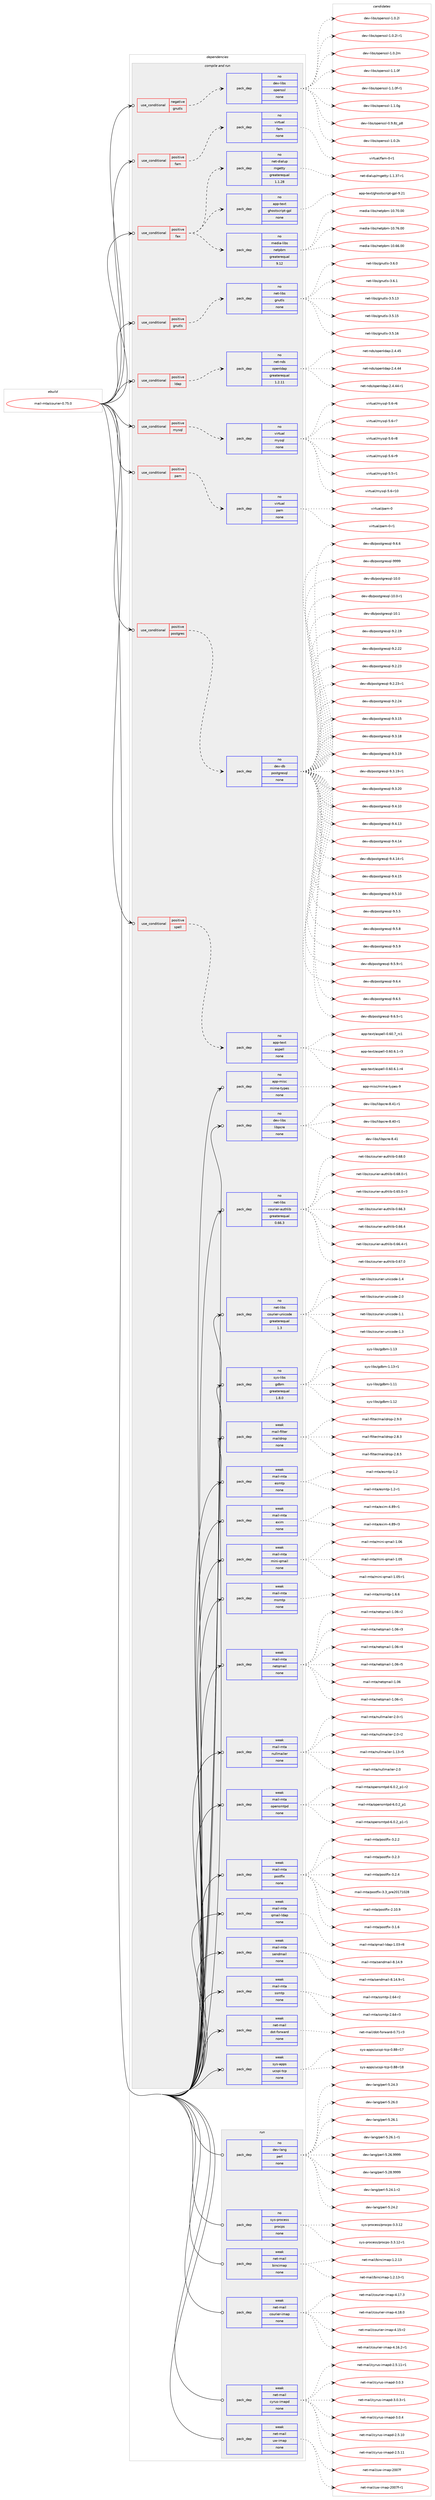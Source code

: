 digraph prolog {

# *************
# Graph options
# *************

newrank=true;
concentrate=true;
compound=true;
graph [rankdir=LR,fontname=Helvetica,fontsize=10,ranksep=1.5];#, ranksep=2.5, nodesep=0.2];
edge  [arrowhead=vee];
node  [fontname=Helvetica,fontsize=10];

# **********
# The ebuild
# **********

subgraph cluster_leftcol {
color=gray;
rank=same;
label=<<i>ebuild</i>>;
id [label="mail-mta/courier-0.75.0", color=red, width=4, href="../mail-mta/courier-0.75.0.svg"];
}

# ****************
# The dependencies
# ****************

subgraph cluster_midcol {
color=gray;
label=<<i>dependencies</i>>;
subgraph cluster_compile {
fillcolor="#eeeeee";
style=filled;
label=<<i>compile</i>>;
}
subgraph cluster_compileandrun {
fillcolor="#eeeeee";
style=filled;
label=<<i>compile and run</i>>;
subgraph cond85752 {
dependency343513 [label=<<TABLE BORDER="0" CELLBORDER="1" CELLSPACING="0" CELLPADDING="4"><TR><TD ROWSPAN="3" CELLPADDING="10">use_conditional</TD></TR><TR><TD>negative</TD></TR><TR><TD>gnutls</TD></TR></TABLE>>, shape=none, color=red];
subgraph pack252609 {
dependency343514 [label=<<TABLE BORDER="0" CELLBORDER="1" CELLSPACING="0" CELLPADDING="4" WIDTH="220"><TR><TD ROWSPAN="6" CELLPADDING="30">pack_dep</TD></TR><TR><TD WIDTH="110">no</TD></TR><TR><TD>dev-libs</TD></TR><TR><TD>openssl</TD></TR><TR><TD>none</TD></TR><TR><TD></TD></TR></TABLE>>, shape=none, color=blue];
}
dependency343513:e -> dependency343514:w [weight=20,style="dashed",arrowhead="vee"];
}
id:e -> dependency343513:w [weight=20,style="solid",arrowhead="odotvee"];
subgraph cond85753 {
dependency343515 [label=<<TABLE BORDER="0" CELLBORDER="1" CELLSPACING="0" CELLPADDING="4"><TR><TD ROWSPAN="3" CELLPADDING="10">use_conditional</TD></TR><TR><TD>positive</TD></TR><TR><TD>fam</TD></TR></TABLE>>, shape=none, color=red];
subgraph pack252610 {
dependency343516 [label=<<TABLE BORDER="0" CELLBORDER="1" CELLSPACING="0" CELLPADDING="4" WIDTH="220"><TR><TD ROWSPAN="6" CELLPADDING="30">pack_dep</TD></TR><TR><TD WIDTH="110">no</TD></TR><TR><TD>virtual</TD></TR><TR><TD>fam</TD></TR><TR><TD>none</TD></TR><TR><TD></TD></TR></TABLE>>, shape=none, color=blue];
}
dependency343515:e -> dependency343516:w [weight=20,style="dashed",arrowhead="vee"];
}
id:e -> dependency343515:w [weight=20,style="solid",arrowhead="odotvee"];
subgraph cond85754 {
dependency343517 [label=<<TABLE BORDER="0" CELLBORDER="1" CELLSPACING="0" CELLPADDING="4"><TR><TD ROWSPAN="3" CELLPADDING="10">use_conditional</TD></TR><TR><TD>positive</TD></TR><TR><TD>fax</TD></TR></TABLE>>, shape=none, color=red];
subgraph pack252611 {
dependency343518 [label=<<TABLE BORDER="0" CELLBORDER="1" CELLSPACING="0" CELLPADDING="4" WIDTH="220"><TR><TD ROWSPAN="6" CELLPADDING="30">pack_dep</TD></TR><TR><TD WIDTH="110">no</TD></TR><TR><TD>media-libs</TD></TR><TR><TD>netpbm</TD></TR><TR><TD>greaterequal</TD></TR><TR><TD>9.12</TD></TR></TABLE>>, shape=none, color=blue];
}
dependency343517:e -> dependency343518:w [weight=20,style="dashed",arrowhead="vee"];
subgraph pack252612 {
dependency343519 [label=<<TABLE BORDER="0" CELLBORDER="1" CELLSPACING="0" CELLPADDING="4" WIDTH="220"><TR><TD ROWSPAN="6" CELLPADDING="30">pack_dep</TD></TR><TR><TD WIDTH="110">no</TD></TR><TR><TD>app-text</TD></TR><TR><TD>ghostscript-gpl</TD></TR><TR><TD>none</TD></TR><TR><TD></TD></TR></TABLE>>, shape=none, color=blue];
}
dependency343517:e -> dependency343519:w [weight=20,style="dashed",arrowhead="vee"];
subgraph pack252613 {
dependency343520 [label=<<TABLE BORDER="0" CELLBORDER="1" CELLSPACING="0" CELLPADDING="4" WIDTH="220"><TR><TD ROWSPAN="6" CELLPADDING="30">pack_dep</TD></TR><TR><TD WIDTH="110">no</TD></TR><TR><TD>net-dialup</TD></TR><TR><TD>mgetty</TD></TR><TR><TD>greaterequal</TD></TR><TR><TD>1.1.28</TD></TR></TABLE>>, shape=none, color=blue];
}
dependency343517:e -> dependency343520:w [weight=20,style="dashed",arrowhead="vee"];
}
id:e -> dependency343517:w [weight=20,style="solid",arrowhead="odotvee"];
subgraph cond85755 {
dependency343521 [label=<<TABLE BORDER="0" CELLBORDER="1" CELLSPACING="0" CELLPADDING="4"><TR><TD ROWSPAN="3" CELLPADDING="10">use_conditional</TD></TR><TR><TD>positive</TD></TR><TR><TD>gnutls</TD></TR></TABLE>>, shape=none, color=red];
subgraph pack252614 {
dependency343522 [label=<<TABLE BORDER="0" CELLBORDER="1" CELLSPACING="0" CELLPADDING="4" WIDTH="220"><TR><TD ROWSPAN="6" CELLPADDING="30">pack_dep</TD></TR><TR><TD WIDTH="110">no</TD></TR><TR><TD>net-libs</TD></TR><TR><TD>gnutls</TD></TR><TR><TD>none</TD></TR><TR><TD></TD></TR></TABLE>>, shape=none, color=blue];
}
dependency343521:e -> dependency343522:w [weight=20,style="dashed",arrowhead="vee"];
}
id:e -> dependency343521:w [weight=20,style="solid",arrowhead="odotvee"];
subgraph cond85756 {
dependency343523 [label=<<TABLE BORDER="0" CELLBORDER="1" CELLSPACING="0" CELLPADDING="4"><TR><TD ROWSPAN="3" CELLPADDING="10">use_conditional</TD></TR><TR><TD>positive</TD></TR><TR><TD>ldap</TD></TR></TABLE>>, shape=none, color=red];
subgraph pack252615 {
dependency343524 [label=<<TABLE BORDER="0" CELLBORDER="1" CELLSPACING="0" CELLPADDING="4" WIDTH="220"><TR><TD ROWSPAN="6" CELLPADDING="30">pack_dep</TD></TR><TR><TD WIDTH="110">no</TD></TR><TR><TD>net-nds</TD></TR><TR><TD>openldap</TD></TR><TR><TD>greaterequal</TD></TR><TR><TD>1.2.11</TD></TR></TABLE>>, shape=none, color=blue];
}
dependency343523:e -> dependency343524:w [weight=20,style="dashed",arrowhead="vee"];
}
id:e -> dependency343523:w [weight=20,style="solid",arrowhead="odotvee"];
subgraph cond85757 {
dependency343525 [label=<<TABLE BORDER="0" CELLBORDER="1" CELLSPACING="0" CELLPADDING="4"><TR><TD ROWSPAN="3" CELLPADDING="10">use_conditional</TD></TR><TR><TD>positive</TD></TR><TR><TD>mysql</TD></TR></TABLE>>, shape=none, color=red];
subgraph pack252616 {
dependency343526 [label=<<TABLE BORDER="0" CELLBORDER="1" CELLSPACING="0" CELLPADDING="4" WIDTH="220"><TR><TD ROWSPAN="6" CELLPADDING="30">pack_dep</TD></TR><TR><TD WIDTH="110">no</TD></TR><TR><TD>virtual</TD></TR><TR><TD>mysql</TD></TR><TR><TD>none</TD></TR><TR><TD></TD></TR></TABLE>>, shape=none, color=blue];
}
dependency343525:e -> dependency343526:w [weight=20,style="dashed",arrowhead="vee"];
}
id:e -> dependency343525:w [weight=20,style="solid",arrowhead="odotvee"];
subgraph cond85758 {
dependency343527 [label=<<TABLE BORDER="0" CELLBORDER="1" CELLSPACING="0" CELLPADDING="4"><TR><TD ROWSPAN="3" CELLPADDING="10">use_conditional</TD></TR><TR><TD>positive</TD></TR><TR><TD>pam</TD></TR></TABLE>>, shape=none, color=red];
subgraph pack252617 {
dependency343528 [label=<<TABLE BORDER="0" CELLBORDER="1" CELLSPACING="0" CELLPADDING="4" WIDTH="220"><TR><TD ROWSPAN="6" CELLPADDING="30">pack_dep</TD></TR><TR><TD WIDTH="110">no</TD></TR><TR><TD>virtual</TD></TR><TR><TD>pam</TD></TR><TR><TD>none</TD></TR><TR><TD></TD></TR></TABLE>>, shape=none, color=blue];
}
dependency343527:e -> dependency343528:w [weight=20,style="dashed",arrowhead="vee"];
}
id:e -> dependency343527:w [weight=20,style="solid",arrowhead="odotvee"];
subgraph cond85759 {
dependency343529 [label=<<TABLE BORDER="0" CELLBORDER="1" CELLSPACING="0" CELLPADDING="4"><TR><TD ROWSPAN="3" CELLPADDING="10">use_conditional</TD></TR><TR><TD>positive</TD></TR><TR><TD>postgres</TD></TR></TABLE>>, shape=none, color=red];
subgraph pack252618 {
dependency343530 [label=<<TABLE BORDER="0" CELLBORDER="1" CELLSPACING="0" CELLPADDING="4" WIDTH="220"><TR><TD ROWSPAN="6" CELLPADDING="30">pack_dep</TD></TR><TR><TD WIDTH="110">no</TD></TR><TR><TD>dev-db</TD></TR><TR><TD>postgresql</TD></TR><TR><TD>none</TD></TR><TR><TD></TD></TR></TABLE>>, shape=none, color=blue];
}
dependency343529:e -> dependency343530:w [weight=20,style="dashed",arrowhead="vee"];
}
id:e -> dependency343529:w [weight=20,style="solid",arrowhead="odotvee"];
subgraph cond85760 {
dependency343531 [label=<<TABLE BORDER="0" CELLBORDER="1" CELLSPACING="0" CELLPADDING="4"><TR><TD ROWSPAN="3" CELLPADDING="10">use_conditional</TD></TR><TR><TD>positive</TD></TR><TR><TD>spell</TD></TR></TABLE>>, shape=none, color=red];
subgraph pack252619 {
dependency343532 [label=<<TABLE BORDER="0" CELLBORDER="1" CELLSPACING="0" CELLPADDING="4" WIDTH="220"><TR><TD ROWSPAN="6" CELLPADDING="30">pack_dep</TD></TR><TR><TD WIDTH="110">no</TD></TR><TR><TD>app-text</TD></TR><TR><TD>aspell</TD></TR><TR><TD>none</TD></TR><TR><TD></TD></TR></TABLE>>, shape=none, color=blue];
}
dependency343531:e -> dependency343532:w [weight=20,style="dashed",arrowhead="vee"];
}
id:e -> dependency343531:w [weight=20,style="solid",arrowhead="odotvee"];
subgraph pack252620 {
dependency343533 [label=<<TABLE BORDER="0" CELLBORDER="1" CELLSPACING="0" CELLPADDING="4" WIDTH="220"><TR><TD ROWSPAN="6" CELLPADDING="30">pack_dep</TD></TR><TR><TD WIDTH="110">no</TD></TR><TR><TD>app-misc</TD></TR><TR><TD>mime-types</TD></TR><TR><TD>none</TD></TR><TR><TD></TD></TR></TABLE>>, shape=none, color=blue];
}
id:e -> dependency343533:w [weight=20,style="solid",arrowhead="odotvee"];
subgraph pack252621 {
dependency343534 [label=<<TABLE BORDER="0" CELLBORDER="1" CELLSPACING="0" CELLPADDING="4" WIDTH="220"><TR><TD ROWSPAN="6" CELLPADDING="30">pack_dep</TD></TR><TR><TD WIDTH="110">no</TD></TR><TR><TD>dev-libs</TD></TR><TR><TD>libpcre</TD></TR><TR><TD>none</TD></TR><TR><TD></TD></TR></TABLE>>, shape=none, color=blue];
}
id:e -> dependency343534:w [weight=20,style="solid",arrowhead="odotvee"];
subgraph pack252622 {
dependency343535 [label=<<TABLE BORDER="0" CELLBORDER="1" CELLSPACING="0" CELLPADDING="4" WIDTH="220"><TR><TD ROWSPAN="6" CELLPADDING="30">pack_dep</TD></TR><TR><TD WIDTH="110">no</TD></TR><TR><TD>net-libs</TD></TR><TR><TD>courier-authlib</TD></TR><TR><TD>greaterequal</TD></TR><TR><TD>0.66.3</TD></TR></TABLE>>, shape=none, color=blue];
}
id:e -> dependency343535:w [weight=20,style="solid",arrowhead="odotvee"];
subgraph pack252623 {
dependency343536 [label=<<TABLE BORDER="0" CELLBORDER="1" CELLSPACING="0" CELLPADDING="4" WIDTH="220"><TR><TD ROWSPAN="6" CELLPADDING="30">pack_dep</TD></TR><TR><TD WIDTH="110">no</TD></TR><TR><TD>net-libs</TD></TR><TR><TD>courier-unicode</TD></TR><TR><TD>greaterequal</TD></TR><TR><TD>1.3</TD></TR></TABLE>>, shape=none, color=blue];
}
id:e -> dependency343536:w [weight=20,style="solid",arrowhead="odotvee"];
subgraph pack252624 {
dependency343537 [label=<<TABLE BORDER="0" CELLBORDER="1" CELLSPACING="0" CELLPADDING="4" WIDTH="220"><TR><TD ROWSPAN="6" CELLPADDING="30">pack_dep</TD></TR><TR><TD WIDTH="110">no</TD></TR><TR><TD>sys-libs</TD></TR><TR><TD>gdbm</TD></TR><TR><TD>greaterequal</TD></TR><TR><TD>1.8.0</TD></TR></TABLE>>, shape=none, color=blue];
}
id:e -> dependency343537:w [weight=20,style="solid",arrowhead="odotvee"];
subgraph pack252625 {
dependency343538 [label=<<TABLE BORDER="0" CELLBORDER="1" CELLSPACING="0" CELLPADDING="4" WIDTH="220"><TR><TD ROWSPAN="6" CELLPADDING="30">pack_dep</TD></TR><TR><TD WIDTH="110">weak</TD></TR><TR><TD>mail-filter</TD></TR><TR><TD>maildrop</TD></TR><TR><TD>none</TD></TR><TR><TD></TD></TR></TABLE>>, shape=none, color=blue];
}
id:e -> dependency343538:w [weight=20,style="solid",arrowhead="odotvee"];
subgraph pack252626 {
dependency343539 [label=<<TABLE BORDER="0" CELLBORDER="1" CELLSPACING="0" CELLPADDING="4" WIDTH="220"><TR><TD ROWSPAN="6" CELLPADDING="30">pack_dep</TD></TR><TR><TD WIDTH="110">weak</TD></TR><TR><TD>mail-mta</TD></TR><TR><TD>esmtp</TD></TR><TR><TD>none</TD></TR><TR><TD></TD></TR></TABLE>>, shape=none, color=blue];
}
id:e -> dependency343539:w [weight=20,style="solid",arrowhead="odotvee"];
subgraph pack252627 {
dependency343540 [label=<<TABLE BORDER="0" CELLBORDER="1" CELLSPACING="0" CELLPADDING="4" WIDTH="220"><TR><TD ROWSPAN="6" CELLPADDING="30">pack_dep</TD></TR><TR><TD WIDTH="110">weak</TD></TR><TR><TD>mail-mta</TD></TR><TR><TD>exim</TD></TR><TR><TD>none</TD></TR><TR><TD></TD></TR></TABLE>>, shape=none, color=blue];
}
id:e -> dependency343540:w [weight=20,style="solid",arrowhead="odotvee"];
subgraph pack252628 {
dependency343541 [label=<<TABLE BORDER="0" CELLBORDER="1" CELLSPACING="0" CELLPADDING="4" WIDTH="220"><TR><TD ROWSPAN="6" CELLPADDING="30">pack_dep</TD></TR><TR><TD WIDTH="110">weak</TD></TR><TR><TD>mail-mta</TD></TR><TR><TD>mini-qmail</TD></TR><TR><TD>none</TD></TR><TR><TD></TD></TR></TABLE>>, shape=none, color=blue];
}
id:e -> dependency343541:w [weight=20,style="solid",arrowhead="odotvee"];
subgraph pack252629 {
dependency343542 [label=<<TABLE BORDER="0" CELLBORDER="1" CELLSPACING="0" CELLPADDING="4" WIDTH="220"><TR><TD ROWSPAN="6" CELLPADDING="30">pack_dep</TD></TR><TR><TD WIDTH="110">weak</TD></TR><TR><TD>mail-mta</TD></TR><TR><TD>msmtp</TD></TR><TR><TD>none</TD></TR><TR><TD></TD></TR></TABLE>>, shape=none, color=blue];
}
id:e -> dependency343542:w [weight=20,style="solid",arrowhead="odotvee"];
subgraph pack252630 {
dependency343543 [label=<<TABLE BORDER="0" CELLBORDER="1" CELLSPACING="0" CELLPADDING="4" WIDTH="220"><TR><TD ROWSPAN="6" CELLPADDING="30">pack_dep</TD></TR><TR><TD WIDTH="110">weak</TD></TR><TR><TD>mail-mta</TD></TR><TR><TD>netqmail</TD></TR><TR><TD>none</TD></TR><TR><TD></TD></TR></TABLE>>, shape=none, color=blue];
}
id:e -> dependency343543:w [weight=20,style="solid",arrowhead="odotvee"];
subgraph pack252631 {
dependency343544 [label=<<TABLE BORDER="0" CELLBORDER="1" CELLSPACING="0" CELLPADDING="4" WIDTH="220"><TR><TD ROWSPAN="6" CELLPADDING="30">pack_dep</TD></TR><TR><TD WIDTH="110">weak</TD></TR><TR><TD>mail-mta</TD></TR><TR><TD>nullmailer</TD></TR><TR><TD>none</TD></TR><TR><TD></TD></TR></TABLE>>, shape=none, color=blue];
}
id:e -> dependency343544:w [weight=20,style="solid",arrowhead="odotvee"];
subgraph pack252632 {
dependency343545 [label=<<TABLE BORDER="0" CELLBORDER="1" CELLSPACING="0" CELLPADDING="4" WIDTH="220"><TR><TD ROWSPAN="6" CELLPADDING="30">pack_dep</TD></TR><TR><TD WIDTH="110">weak</TD></TR><TR><TD>mail-mta</TD></TR><TR><TD>opensmtpd</TD></TR><TR><TD>none</TD></TR><TR><TD></TD></TR></TABLE>>, shape=none, color=blue];
}
id:e -> dependency343545:w [weight=20,style="solid",arrowhead="odotvee"];
subgraph pack252633 {
dependency343546 [label=<<TABLE BORDER="0" CELLBORDER="1" CELLSPACING="0" CELLPADDING="4" WIDTH="220"><TR><TD ROWSPAN="6" CELLPADDING="30">pack_dep</TD></TR><TR><TD WIDTH="110">weak</TD></TR><TR><TD>mail-mta</TD></TR><TR><TD>postfix</TD></TR><TR><TD>none</TD></TR><TR><TD></TD></TR></TABLE>>, shape=none, color=blue];
}
id:e -> dependency343546:w [weight=20,style="solid",arrowhead="odotvee"];
subgraph pack252634 {
dependency343547 [label=<<TABLE BORDER="0" CELLBORDER="1" CELLSPACING="0" CELLPADDING="4" WIDTH="220"><TR><TD ROWSPAN="6" CELLPADDING="30">pack_dep</TD></TR><TR><TD WIDTH="110">weak</TD></TR><TR><TD>mail-mta</TD></TR><TR><TD>qmail-ldap</TD></TR><TR><TD>none</TD></TR><TR><TD></TD></TR></TABLE>>, shape=none, color=blue];
}
id:e -> dependency343547:w [weight=20,style="solid",arrowhead="odotvee"];
subgraph pack252635 {
dependency343548 [label=<<TABLE BORDER="0" CELLBORDER="1" CELLSPACING="0" CELLPADDING="4" WIDTH="220"><TR><TD ROWSPAN="6" CELLPADDING="30">pack_dep</TD></TR><TR><TD WIDTH="110">weak</TD></TR><TR><TD>mail-mta</TD></TR><TR><TD>sendmail</TD></TR><TR><TD>none</TD></TR><TR><TD></TD></TR></TABLE>>, shape=none, color=blue];
}
id:e -> dependency343548:w [weight=20,style="solid",arrowhead="odotvee"];
subgraph pack252636 {
dependency343549 [label=<<TABLE BORDER="0" CELLBORDER="1" CELLSPACING="0" CELLPADDING="4" WIDTH="220"><TR><TD ROWSPAN="6" CELLPADDING="30">pack_dep</TD></TR><TR><TD WIDTH="110">weak</TD></TR><TR><TD>mail-mta</TD></TR><TR><TD>ssmtp</TD></TR><TR><TD>none</TD></TR><TR><TD></TD></TR></TABLE>>, shape=none, color=blue];
}
id:e -> dependency343549:w [weight=20,style="solid",arrowhead="odotvee"];
subgraph pack252637 {
dependency343550 [label=<<TABLE BORDER="0" CELLBORDER="1" CELLSPACING="0" CELLPADDING="4" WIDTH="220"><TR><TD ROWSPAN="6" CELLPADDING="30">pack_dep</TD></TR><TR><TD WIDTH="110">weak</TD></TR><TR><TD>net-mail</TD></TR><TR><TD>dot-forward</TD></TR><TR><TD>none</TD></TR><TR><TD></TD></TR></TABLE>>, shape=none, color=blue];
}
id:e -> dependency343550:w [weight=20,style="solid",arrowhead="odotvee"];
subgraph pack252638 {
dependency343551 [label=<<TABLE BORDER="0" CELLBORDER="1" CELLSPACING="0" CELLPADDING="4" WIDTH="220"><TR><TD ROWSPAN="6" CELLPADDING="30">pack_dep</TD></TR><TR><TD WIDTH="110">weak</TD></TR><TR><TD>sys-apps</TD></TR><TR><TD>ucspi-tcp</TD></TR><TR><TD>none</TD></TR><TR><TD></TD></TR></TABLE>>, shape=none, color=blue];
}
id:e -> dependency343551:w [weight=20,style="solid",arrowhead="odotvee"];
}
subgraph cluster_run {
fillcolor="#eeeeee";
style=filled;
label=<<i>run</i>>;
subgraph pack252639 {
dependency343552 [label=<<TABLE BORDER="0" CELLBORDER="1" CELLSPACING="0" CELLPADDING="4" WIDTH="220"><TR><TD ROWSPAN="6" CELLPADDING="30">pack_dep</TD></TR><TR><TD WIDTH="110">no</TD></TR><TR><TD>dev-lang</TD></TR><TR><TD>perl</TD></TR><TR><TD>none</TD></TR><TR><TD></TD></TR></TABLE>>, shape=none, color=blue];
}
id:e -> dependency343552:w [weight=20,style="solid",arrowhead="odot"];
subgraph pack252640 {
dependency343553 [label=<<TABLE BORDER="0" CELLBORDER="1" CELLSPACING="0" CELLPADDING="4" WIDTH="220"><TR><TD ROWSPAN="6" CELLPADDING="30">pack_dep</TD></TR><TR><TD WIDTH="110">no</TD></TR><TR><TD>sys-process</TD></TR><TR><TD>procps</TD></TR><TR><TD>none</TD></TR><TR><TD></TD></TR></TABLE>>, shape=none, color=blue];
}
id:e -> dependency343553:w [weight=20,style="solid",arrowhead="odot"];
subgraph pack252641 {
dependency343554 [label=<<TABLE BORDER="0" CELLBORDER="1" CELLSPACING="0" CELLPADDING="4" WIDTH="220"><TR><TD ROWSPAN="6" CELLPADDING="30">pack_dep</TD></TR><TR><TD WIDTH="110">weak</TD></TR><TR><TD>net-mail</TD></TR><TR><TD>bincimap</TD></TR><TR><TD>none</TD></TR><TR><TD></TD></TR></TABLE>>, shape=none, color=blue];
}
id:e -> dependency343554:w [weight=20,style="solid",arrowhead="odot"];
subgraph pack252642 {
dependency343555 [label=<<TABLE BORDER="0" CELLBORDER="1" CELLSPACING="0" CELLPADDING="4" WIDTH="220"><TR><TD ROWSPAN="6" CELLPADDING="30">pack_dep</TD></TR><TR><TD WIDTH="110">weak</TD></TR><TR><TD>net-mail</TD></TR><TR><TD>courier-imap</TD></TR><TR><TD>none</TD></TR><TR><TD></TD></TR></TABLE>>, shape=none, color=blue];
}
id:e -> dependency343555:w [weight=20,style="solid",arrowhead="odot"];
subgraph pack252643 {
dependency343556 [label=<<TABLE BORDER="0" CELLBORDER="1" CELLSPACING="0" CELLPADDING="4" WIDTH="220"><TR><TD ROWSPAN="6" CELLPADDING="30">pack_dep</TD></TR><TR><TD WIDTH="110">weak</TD></TR><TR><TD>net-mail</TD></TR><TR><TD>cyrus-imapd</TD></TR><TR><TD>none</TD></TR><TR><TD></TD></TR></TABLE>>, shape=none, color=blue];
}
id:e -> dependency343556:w [weight=20,style="solid",arrowhead="odot"];
subgraph pack252644 {
dependency343557 [label=<<TABLE BORDER="0" CELLBORDER="1" CELLSPACING="0" CELLPADDING="4" WIDTH="220"><TR><TD ROWSPAN="6" CELLPADDING="30">pack_dep</TD></TR><TR><TD WIDTH="110">weak</TD></TR><TR><TD>net-mail</TD></TR><TR><TD>uw-imap</TD></TR><TR><TD>none</TD></TR><TR><TD></TD></TR></TABLE>>, shape=none, color=blue];
}
id:e -> dependency343557:w [weight=20,style="solid",arrowhead="odot"];
}
}

# **************
# The candidates
# **************

subgraph cluster_choices {
rank=same;
color=gray;
label=<<i>candidates</i>>;

subgraph choice252609 {
color=black;
nodesep=1;
choice1001011184510810598115471111121011101151151084548465746561229511256 [label="dev-libs/openssl-0.9.8z_p8", color=red, width=4,href="../dev-libs/openssl-0.9.8z_p8.svg"];
choice100101118451081059811547111112101110115115108454946484650107 [label="dev-libs/openssl-1.0.2k", color=red, width=4,href="../dev-libs/openssl-1.0.2k.svg"];
choice100101118451081059811547111112101110115115108454946484650108 [label="dev-libs/openssl-1.0.2l", color=red, width=4,href="../dev-libs/openssl-1.0.2l.svg"];
choice1001011184510810598115471111121011101151151084549464846501084511449 [label="dev-libs/openssl-1.0.2l-r1", color=red, width=4,href="../dev-libs/openssl-1.0.2l-r1.svg"];
choice100101118451081059811547111112101110115115108454946484650109 [label="dev-libs/openssl-1.0.2m", color=red, width=4,href="../dev-libs/openssl-1.0.2m.svg"];
choice100101118451081059811547111112101110115115108454946494648102 [label="dev-libs/openssl-1.1.0f", color=red, width=4,href="../dev-libs/openssl-1.1.0f.svg"];
choice1001011184510810598115471111121011101151151084549464946481024511449 [label="dev-libs/openssl-1.1.0f-r1", color=red, width=4,href="../dev-libs/openssl-1.1.0f-r1.svg"];
choice100101118451081059811547111112101110115115108454946494648103 [label="dev-libs/openssl-1.1.0g", color=red, width=4,href="../dev-libs/openssl-1.1.0g.svg"];
dependency343514:e -> choice1001011184510810598115471111121011101151151084548465746561229511256:w [style=dotted,weight="100"];
dependency343514:e -> choice100101118451081059811547111112101110115115108454946484650107:w [style=dotted,weight="100"];
dependency343514:e -> choice100101118451081059811547111112101110115115108454946484650108:w [style=dotted,weight="100"];
dependency343514:e -> choice1001011184510810598115471111121011101151151084549464846501084511449:w [style=dotted,weight="100"];
dependency343514:e -> choice100101118451081059811547111112101110115115108454946484650109:w [style=dotted,weight="100"];
dependency343514:e -> choice100101118451081059811547111112101110115115108454946494648102:w [style=dotted,weight="100"];
dependency343514:e -> choice1001011184510810598115471111121011101151151084549464946481024511449:w [style=dotted,weight="100"];
dependency343514:e -> choice100101118451081059811547111112101110115115108454946494648103:w [style=dotted,weight="100"];
}
subgraph choice252610 {
color=black;
nodesep=1;
choice11810511411611797108471029710945484511449 [label="virtual/fam-0-r1", color=red, width=4,href="../virtual/fam-0-r1.svg"];
dependency343516:e -> choice11810511411611797108471029710945484511449:w [style=dotted,weight="100"];
}
subgraph choice252611 {
color=black;
nodesep=1;
choice1091011001059745108105981154711010111611298109454948465454464848 [label="media-libs/netpbm-10.66.00", color=red, width=4,href="../media-libs/netpbm-10.66.00.svg"];
choice1091011001059745108105981154711010111611298109454948465548464848 [label="media-libs/netpbm-10.70.00", color=red, width=4,href="../media-libs/netpbm-10.70.00.svg"];
choice1091011001059745108105981154711010111611298109454948465554464848 [label="media-libs/netpbm-10.76.00", color=red, width=4,href="../media-libs/netpbm-10.76.00.svg"];
dependency343518:e -> choice1091011001059745108105981154711010111611298109454948465454464848:w [style=dotted,weight="100"];
dependency343518:e -> choice1091011001059745108105981154711010111611298109454948465548464848:w [style=dotted,weight="100"];
dependency343518:e -> choice1091011001059745108105981154711010111611298109454948465554464848:w [style=dotted,weight="100"];
}
subgraph choice252612 {
color=black;
nodesep=1;
choice97112112451161011201164710310411111511611599114105112116451031121084557465049 [label="app-text/ghostscript-gpl-9.21", color=red, width=4,href="../app-text/ghostscript-gpl-9.21.svg"];
dependency343519:e -> choice97112112451161011201164710310411111511611599114105112116451031121084557465049:w [style=dotted,weight="100"];
}
subgraph choice252613 {
color=black;
nodesep=1;
choice110101116451001059710811711247109103101116116121454946494651554511449 [label="net-dialup/mgetty-1.1.37-r1", color=red, width=4,href="../net-dialup/mgetty-1.1.37-r1.svg"];
dependency343520:e -> choice110101116451001059710811711247109103101116116121454946494651554511449:w [style=dotted,weight="100"];
}
subgraph choice252614 {
color=black;
nodesep=1;
choice11010111645108105981154710311011711610811545514653464951 [label="net-libs/gnutls-3.5.13", color=red, width=4,href="../net-libs/gnutls-3.5.13.svg"];
choice11010111645108105981154710311011711610811545514653464953 [label="net-libs/gnutls-3.5.15", color=red, width=4,href="../net-libs/gnutls-3.5.15.svg"];
choice11010111645108105981154710311011711610811545514653464954 [label="net-libs/gnutls-3.5.16", color=red, width=4,href="../net-libs/gnutls-3.5.16.svg"];
choice110101116451081059811547103110117116108115455146544648 [label="net-libs/gnutls-3.6.0", color=red, width=4,href="../net-libs/gnutls-3.6.0.svg"];
choice110101116451081059811547103110117116108115455146544649 [label="net-libs/gnutls-3.6.1", color=red, width=4,href="../net-libs/gnutls-3.6.1.svg"];
dependency343522:e -> choice11010111645108105981154710311011711610811545514653464951:w [style=dotted,weight="100"];
dependency343522:e -> choice11010111645108105981154710311011711610811545514653464953:w [style=dotted,weight="100"];
dependency343522:e -> choice11010111645108105981154710311011711610811545514653464954:w [style=dotted,weight="100"];
dependency343522:e -> choice110101116451081059811547103110117116108115455146544648:w [style=dotted,weight="100"];
dependency343522:e -> choice110101116451081059811547103110117116108115455146544649:w [style=dotted,weight="100"];
}
subgraph choice252615 {
color=black;
nodesep=1;
choice11010111645110100115471111121011101081009711245504652465252 [label="net-nds/openldap-2.4.44", color=red, width=4,href="../net-nds/openldap-2.4.44.svg"];
choice110101116451101001154711111210111010810097112455046524652524511449 [label="net-nds/openldap-2.4.44-r1", color=red, width=4,href="../net-nds/openldap-2.4.44-r1.svg"];
choice11010111645110100115471111121011101081009711245504652465253 [label="net-nds/openldap-2.4.45", color=red, width=4,href="../net-nds/openldap-2.4.45.svg"];
dependency343524:e -> choice11010111645110100115471111121011101081009711245504652465252:w [style=dotted,weight="100"];
dependency343524:e -> choice110101116451101001154711111210111010810097112455046524652524511449:w [style=dotted,weight="100"];
dependency343524:e -> choice11010111645110100115471111121011101081009711245504652465253:w [style=dotted,weight="100"];
}
subgraph choice252616 {
color=black;
nodesep=1;
choice1181051141161179710847109121115113108455346534511449 [label="virtual/mysql-5.5-r1", color=red, width=4,href="../virtual/mysql-5.5-r1.svg"];
choice118105114116117971084710912111511310845534654451144948 [label="virtual/mysql-5.6-r10", color=red, width=4,href="../virtual/mysql-5.6-r10.svg"];
choice1181051141161179710847109121115113108455346544511454 [label="virtual/mysql-5.6-r6", color=red, width=4,href="../virtual/mysql-5.6-r6.svg"];
choice1181051141161179710847109121115113108455346544511455 [label="virtual/mysql-5.6-r7", color=red, width=4,href="../virtual/mysql-5.6-r7.svg"];
choice1181051141161179710847109121115113108455346544511456 [label="virtual/mysql-5.6-r8", color=red, width=4,href="../virtual/mysql-5.6-r8.svg"];
choice1181051141161179710847109121115113108455346544511457 [label="virtual/mysql-5.6-r9", color=red, width=4,href="../virtual/mysql-5.6-r9.svg"];
dependency343526:e -> choice1181051141161179710847109121115113108455346534511449:w [style=dotted,weight="100"];
dependency343526:e -> choice118105114116117971084710912111511310845534654451144948:w [style=dotted,weight="100"];
dependency343526:e -> choice1181051141161179710847109121115113108455346544511454:w [style=dotted,weight="100"];
dependency343526:e -> choice1181051141161179710847109121115113108455346544511455:w [style=dotted,weight="100"];
dependency343526:e -> choice1181051141161179710847109121115113108455346544511456:w [style=dotted,weight="100"];
dependency343526:e -> choice1181051141161179710847109121115113108455346544511457:w [style=dotted,weight="100"];
}
subgraph choice252617 {
color=black;
nodesep=1;
choice1181051141161179710847112971094548 [label="virtual/pam-0", color=red, width=4,href="../virtual/pam-0.svg"];
choice11810511411611797108471129710945484511449 [label="virtual/pam-0-r1", color=red, width=4,href="../virtual/pam-0-r1.svg"];
dependency343528:e -> choice1181051141161179710847112971094548:w [style=dotted,weight="100"];
dependency343528:e -> choice11810511411611797108471129710945484511449:w [style=dotted,weight="100"];
}
subgraph choice252618 {
color=black;
nodesep=1;
choice1001011184510098471121111151161031141011151131084549484648 [label="dev-db/postgresql-10.0", color=red, width=4,href="../dev-db/postgresql-10.0.svg"];
choice10010111845100984711211111511610311410111511310845494846484511449 [label="dev-db/postgresql-10.0-r1", color=red, width=4,href="../dev-db/postgresql-10.0-r1.svg"];
choice1001011184510098471121111151161031141011151131084549484649 [label="dev-db/postgresql-10.1", color=red, width=4,href="../dev-db/postgresql-10.1.svg"];
choice10010111845100984711211111511610311410111511310845574650464957 [label="dev-db/postgresql-9.2.19", color=red, width=4,href="../dev-db/postgresql-9.2.19.svg"];
choice10010111845100984711211111511610311410111511310845574650465050 [label="dev-db/postgresql-9.2.22", color=red, width=4,href="../dev-db/postgresql-9.2.22.svg"];
choice10010111845100984711211111511610311410111511310845574650465051 [label="dev-db/postgresql-9.2.23", color=red, width=4,href="../dev-db/postgresql-9.2.23.svg"];
choice100101118451009847112111115116103114101115113108455746504650514511449 [label="dev-db/postgresql-9.2.23-r1", color=red, width=4,href="../dev-db/postgresql-9.2.23-r1.svg"];
choice10010111845100984711211111511610311410111511310845574650465052 [label="dev-db/postgresql-9.2.24", color=red, width=4,href="../dev-db/postgresql-9.2.24.svg"];
choice10010111845100984711211111511610311410111511310845574651464953 [label="dev-db/postgresql-9.3.15", color=red, width=4,href="../dev-db/postgresql-9.3.15.svg"];
choice10010111845100984711211111511610311410111511310845574651464956 [label="dev-db/postgresql-9.3.18", color=red, width=4,href="../dev-db/postgresql-9.3.18.svg"];
choice10010111845100984711211111511610311410111511310845574651464957 [label="dev-db/postgresql-9.3.19", color=red, width=4,href="../dev-db/postgresql-9.3.19.svg"];
choice100101118451009847112111115116103114101115113108455746514649574511449 [label="dev-db/postgresql-9.3.19-r1", color=red, width=4,href="../dev-db/postgresql-9.3.19-r1.svg"];
choice10010111845100984711211111511610311410111511310845574651465048 [label="dev-db/postgresql-9.3.20", color=red, width=4,href="../dev-db/postgresql-9.3.20.svg"];
choice10010111845100984711211111511610311410111511310845574652464948 [label="dev-db/postgresql-9.4.10", color=red, width=4,href="../dev-db/postgresql-9.4.10.svg"];
choice10010111845100984711211111511610311410111511310845574652464951 [label="dev-db/postgresql-9.4.13", color=red, width=4,href="../dev-db/postgresql-9.4.13.svg"];
choice10010111845100984711211111511610311410111511310845574652464952 [label="dev-db/postgresql-9.4.14", color=red, width=4,href="../dev-db/postgresql-9.4.14.svg"];
choice100101118451009847112111115116103114101115113108455746524649524511449 [label="dev-db/postgresql-9.4.14-r1", color=red, width=4,href="../dev-db/postgresql-9.4.14-r1.svg"];
choice10010111845100984711211111511610311410111511310845574652464953 [label="dev-db/postgresql-9.4.15", color=red, width=4,href="../dev-db/postgresql-9.4.15.svg"];
choice10010111845100984711211111511610311410111511310845574653464948 [label="dev-db/postgresql-9.5.10", color=red, width=4,href="../dev-db/postgresql-9.5.10.svg"];
choice100101118451009847112111115116103114101115113108455746534653 [label="dev-db/postgresql-9.5.5", color=red, width=4,href="../dev-db/postgresql-9.5.5.svg"];
choice100101118451009847112111115116103114101115113108455746534656 [label="dev-db/postgresql-9.5.8", color=red, width=4,href="../dev-db/postgresql-9.5.8.svg"];
choice100101118451009847112111115116103114101115113108455746534657 [label="dev-db/postgresql-9.5.9", color=red, width=4,href="../dev-db/postgresql-9.5.9.svg"];
choice1001011184510098471121111151161031141011151131084557465346574511449 [label="dev-db/postgresql-9.5.9-r1", color=red, width=4,href="../dev-db/postgresql-9.5.9-r1.svg"];
choice100101118451009847112111115116103114101115113108455746544652 [label="dev-db/postgresql-9.6.4", color=red, width=4,href="../dev-db/postgresql-9.6.4.svg"];
choice100101118451009847112111115116103114101115113108455746544653 [label="dev-db/postgresql-9.6.5", color=red, width=4,href="../dev-db/postgresql-9.6.5.svg"];
choice1001011184510098471121111151161031141011151131084557465446534511449 [label="dev-db/postgresql-9.6.5-r1", color=red, width=4,href="../dev-db/postgresql-9.6.5-r1.svg"];
choice100101118451009847112111115116103114101115113108455746544654 [label="dev-db/postgresql-9.6.6", color=red, width=4,href="../dev-db/postgresql-9.6.6.svg"];
choice1001011184510098471121111151161031141011151131084557575757 [label="dev-db/postgresql-9999", color=red, width=4,href="../dev-db/postgresql-9999.svg"];
dependency343530:e -> choice1001011184510098471121111151161031141011151131084549484648:w [style=dotted,weight="100"];
dependency343530:e -> choice10010111845100984711211111511610311410111511310845494846484511449:w [style=dotted,weight="100"];
dependency343530:e -> choice1001011184510098471121111151161031141011151131084549484649:w [style=dotted,weight="100"];
dependency343530:e -> choice10010111845100984711211111511610311410111511310845574650464957:w [style=dotted,weight="100"];
dependency343530:e -> choice10010111845100984711211111511610311410111511310845574650465050:w [style=dotted,weight="100"];
dependency343530:e -> choice10010111845100984711211111511610311410111511310845574650465051:w [style=dotted,weight="100"];
dependency343530:e -> choice100101118451009847112111115116103114101115113108455746504650514511449:w [style=dotted,weight="100"];
dependency343530:e -> choice10010111845100984711211111511610311410111511310845574650465052:w [style=dotted,weight="100"];
dependency343530:e -> choice10010111845100984711211111511610311410111511310845574651464953:w [style=dotted,weight="100"];
dependency343530:e -> choice10010111845100984711211111511610311410111511310845574651464956:w [style=dotted,weight="100"];
dependency343530:e -> choice10010111845100984711211111511610311410111511310845574651464957:w [style=dotted,weight="100"];
dependency343530:e -> choice100101118451009847112111115116103114101115113108455746514649574511449:w [style=dotted,weight="100"];
dependency343530:e -> choice10010111845100984711211111511610311410111511310845574651465048:w [style=dotted,weight="100"];
dependency343530:e -> choice10010111845100984711211111511610311410111511310845574652464948:w [style=dotted,weight="100"];
dependency343530:e -> choice10010111845100984711211111511610311410111511310845574652464951:w [style=dotted,weight="100"];
dependency343530:e -> choice10010111845100984711211111511610311410111511310845574652464952:w [style=dotted,weight="100"];
dependency343530:e -> choice100101118451009847112111115116103114101115113108455746524649524511449:w [style=dotted,weight="100"];
dependency343530:e -> choice10010111845100984711211111511610311410111511310845574652464953:w [style=dotted,weight="100"];
dependency343530:e -> choice10010111845100984711211111511610311410111511310845574653464948:w [style=dotted,weight="100"];
dependency343530:e -> choice100101118451009847112111115116103114101115113108455746534653:w [style=dotted,weight="100"];
dependency343530:e -> choice100101118451009847112111115116103114101115113108455746534656:w [style=dotted,weight="100"];
dependency343530:e -> choice100101118451009847112111115116103114101115113108455746534657:w [style=dotted,weight="100"];
dependency343530:e -> choice1001011184510098471121111151161031141011151131084557465346574511449:w [style=dotted,weight="100"];
dependency343530:e -> choice100101118451009847112111115116103114101115113108455746544652:w [style=dotted,weight="100"];
dependency343530:e -> choice100101118451009847112111115116103114101115113108455746544653:w [style=dotted,weight="100"];
dependency343530:e -> choice1001011184510098471121111151161031141011151131084557465446534511449:w [style=dotted,weight="100"];
dependency343530:e -> choice100101118451009847112111115116103114101115113108455746544654:w [style=dotted,weight="100"];
dependency343530:e -> choice1001011184510098471121111151161031141011151131084557575757:w [style=dotted,weight="100"];
}
subgraph choice252619 {
color=black;
nodesep=1;
choice971121124511610112011647971151121011081084548465448465446494511451 [label="app-text/aspell-0.60.6.1-r3", color=red, width=4,href="../app-text/aspell-0.60.6.1-r3.svg"];
choice971121124511610112011647971151121011081084548465448465446494511452 [label="app-text/aspell-0.60.6.1-r4", color=red, width=4,href="../app-text/aspell-0.60.6.1-r4.svg"];
choice9711211245116101120116479711511210110810845484654484655951149949 [label="app-text/aspell-0.60.7_rc1", color=red, width=4,href="../app-text/aspell-0.60.7_rc1.svg"];
dependency343532:e -> choice971121124511610112011647971151121011081084548465448465446494511451:w [style=dotted,weight="100"];
dependency343532:e -> choice971121124511610112011647971151121011081084548465448465446494511452:w [style=dotted,weight="100"];
dependency343532:e -> choice9711211245116101120116479711511210110810845484654484655951149949:w [style=dotted,weight="100"];
}
subgraph choice252620 {
color=black;
nodesep=1;
choice97112112451091051159947109105109101451161211121011154557 [label="app-misc/mime-types-9", color=red, width=4,href="../app-misc/mime-types-9.svg"];
dependency343533:e -> choice97112112451091051159947109105109101451161211121011154557:w [style=dotted,weight="100"];
}
subgraph choice252621 {
color=black;
nodesep=1;
choice100101118451081059811547108105981129911410145564652484511449 [label="dev-libs/libpcre-8.40-r1", color=red, width=4,href="../dev-libs/libpcre-8.40-r1.svg"];
choice10010111845108105981154710810598112991141014556465249 [label="dev-libs/libpcre-8.41", color=red, width=4,href="../dev-libs/libpcre-8.41.svg"];
choice100101118451081059811547108105981129911410145564652494511449 [label="dev-libs/libpcre-8.41-r1", color=red, width=4,href="../dev-libs/libpcre-8.41-r1.svg"];
dependency343534:e -> choice100101118451081059811547108105981129911410145564652484511449:w [style=dotted,weight="100"];
dependency343534:e -> choice10010111845108105981154710810598112991141014556465249:w [style=dotted,weight="100"];
dependency343534:e -> choice100101118451081059811547108105981129911410145564652494511449:w [style=dotted,weight="100"];
}
subgraph choice252622 {
color=black;
nodesep=1;
choice11010111645108105981154799111117114105101114459711711610410810598454846545346484511451 [label="net-libs/courier-authlib-0.65.0-r3", color=red, width=4,href="../net-libs/courier-authlib-0.65.0-r3.svg"];
choice1101011164510810598115479911111711410510111445971171161041081059845484654544651 [label="net-libs/courier-authlib-0.66.3", color=red, width=4,href="../net-libs/courier-authlib-0.66.3.svg"];
choice1101011164510810598115479911111711410510111445971171161041081059845484654544652 [label="net-libs/courier-authlib-0.66.4", color=red, width=4,href="../net-libs/courier-authlib-0.66.4.svg"];
choice11010111645108105981154799111117114105101114459711711610410810598454846545446524511449 [label="net-libs/courier-authlib-0.66.4-r1", color=red, width=4,href="../net-libs/courier-authlib-0.66.4-r1.svg"];
choice1101011164510810598115479911111711410510111445971171161041081059845484654554648 [label="net-libs/courier-authlib-0.67.0", color=red, width=4,href="../net-libs/courier-authlib-0.67.0.svg"];
choice1101011164510810598115479911111711410510111445971171161041081059845484654564648 [label="net-libs/courier-authlib-0.68.0", color=red, width=4,href="../net-libs/courier-authlib-0.68.0.svg"];
choice11010111645108105981154799111117114105101114459711711610410810598454846545646484511449 [label="net-libs/courier-authlib-0.68.0-r1", color=red, width=4,href="../net-libs/courier-authlib-0.68.0-r1.svg"];
dependency343535:e -> choice11010111645108105981154799111117114105101114459711711610410810598454846545346484511451:w [style=dotted,weight="100"];
dependency343535:e -> choice1101011164510810598115479911111711410510111445971171161041081059845484654544651:w [style=dotted,weight="100"];
dependency343535:e -> choice1101011164510810598115479911111711410510111445971171161041081059845484654544652:w [style=dotted,weight="100"];
dependency343535:e -> choice11010111645108105981154799111117114105101114459711711610410810598454846545446524511449:w [style=dotted,weight="100"];
dependency343535:e -> choice1101011164510810598115479911111711410510111445971171161041081059845484654554648:w [style=dotted,weight="100"];
dependency343535:e -> choice1101011164510810598115479911111711410510111445971171161041081059845484654564648:w [style=dotted,weight="100"];
dependency343535:e -> choice11010111645108105981154799111117114105101114459711711610410810598454846545646484511449:w [style=dotted,weight="100"];
}
subgraph choice252623 {
color=black;
nodesep=1;
choice11010111645108105981154799111117114105101114451171101059911110010145494649 [label="net-libs/courier-unicode-1.1", color=red, width=4,href="../net-libs/courier-unicode-1.1.svg"];
choice11010111645108105981154799111117114105101114451171101059911110010145494651 [label="net-libs/courier-unicode-1.3", color=red, width=4,href="../net-libs/courier-unicode-1.3.svg"];
choice11010111645108105981154799111117114105101114451171101059911110010145494652 [label="net-libs/courier-unicode-1.4", color=red, width=4,href="../net-libs/courier-unicode-1.4.svg"];
choice11010111645108105981154799111117114105101114451171101059911110010145504648 [label="net-libs/courier-unicode-2.0", color=red, width=4,href="../net-libs/courier-unicode-2.0.svg"];
dependency343536:e -> choice11010111645108105981154799111117114105101114451171101059911110010145494649:w [style=dotted,weight="100"];
dependency343536:e -> choice11010111645108105981154799111117114105101114451171101059911110010145494651:w [style=dotted,weight="100"];
dependency343536:e -> choice11010111645108105981154799111117114105101114451171101059911110010145494652:w [style=dotted,weight="100"];
dependency343536:e -> choice11010111645108105981154799111117114105101114451171101059911110010145504648:w [style=dotted,weight="100"];
}
subgraph choice252624 {
color=black;
nodesep=1;
choice115121115451081059811547103100981094549464949 [label="sys-libs/gdbm-1.11", color=red, width=4,href="../sys-libs/gdbm-1.11.svg"];
choice115121115451081059811547103100981094549464950 [label="sys-libs/gdbm-1.12", color=red, width=4,href="../sys-libs/gdbm-1.12.svg"];
choice115121115451081059811547103100981094549464951 [label="sys-libs/gdbm-1.13", color=red, width=4,href="../sys-libs/gdbm-1.13.svg"];
choice1151211154510810598115471031009810945494649514511449 [label="sys-libs/gdbm-1.13-r1", color=red, width=4,href="../sys-libs/gdbm-1.13-r1.svg"];
dependency343537:e -> choice115121115451081059811547103100981094549464949:w [style=dotted,weight="100"];
dependency343537:e -> choice115121115451081059811547103100981094549464950:w [style=dotted,weight="100"];
dependency343537:e -> choice115121115451081059811547103100981094549464951:w [style=dotted,weight="100"];
dependency343537:e -> choice1151211154510810598115471031009810945494649514511449:w [style=dotted,weight="100"];
}
subgraph choice252625 {
color=black;
nodesep=1;
choice10997105108451021051081161011144710997105108100114111112455046564651 [label="mail-filter/maildrop-2.8.3", color=red, width=4,href="../mail-filter/maildrop-2.8.3.svg"];
choice10997105108451021051081161011144710997105108100114111112455046564653 [label="mail-filter/maildrop-2.8.5", color=red, width=4,href="../mail-filter/maildrop-2.8.5.svg"];
choice10997105108451021051081161011144710997105108100114111112455046574648 [label="mail-filter/maildrop-2.9.0", color=red, width=4,href="../mail-filter/maildrop-2.9.0.svg"];
dependency343538:e -> choice10997105108451021051081161011144710997105108100114111112455046564651:w [style=dotted,weight="100"];
dependency343538:e -> choice10997105108451021051081161011144710997105108100114111112455046564653:w [style=dotted,weight="100"];
dependency343538:e -> choice10997105108451021051081161011144710997105108100114111112455046574648:w [style=dotted,weight="100"];
}
subgraph choice252626 {
color=black;
nodesep=1;
choice1099710510845109116974710111510911611245494650 [label="mail-mta/esmtp-1.2", color=red, width=4,href="../mail-mta/esmtp-1.2.svg"];
choice10997105108451091169747101115109116112454946504511449 [label="mail-mta/esmtp-1.2-r1", color=red, width=4,href="../mail-mta/esmtp-1.2-r1.svg"];
dependency343539:e -> choice1099710510845109116974710111510911611245494650:w [style=dotted,weight="100"];
dependency343539:e -> choice10997105108451091169747101115109116112454946504511449:w [style=dotted,weight="100"];
}
subgraph choice252627 {
color=black;
nodesep=1;
choice1099710510845109116974710112010510945524656574511449 [label="mail-mta/exim-4.89-r1", color=red, width=4,href="../mail-mta/exim-4.89-r1.svg"];
choice1099710510845109116974710112010510945524656574511451 [label="mail-mta/exim-4.89-r3", color=red, width=4,href="../mail-mta/exim-4.89-r3.svg"];
dependency343540:e -> choice1099710510845109116974710112010510945524656574511449:w [style=dotted,weight="100"];
dependency343540:e -> choice1099710510845109116974710112010510945524656574511451:w [style=dotted,weight="100"];
}
subgraph choice252628 {
color=black;
nodesep=1;
choice1099710510845109116974710910511010545113109971051084549464853 [label="mail-mta/mini-qmail-1.05", color=red, width=4,href="../mail-mta/mini-qmail-1.05.svg"];
choice10997105108451091169747109105110105451131099710510845494648534511449 [label="mail-mta/mini-qmail-1.05-r1", color=red, width=4,href="../mail-mta/mini-qmail-1.05-r1.svg"];
choice1099710510845109116974710910511010545113109971051084549464854 [label="mail-mta/mini-qmail-1.06", color=red, width=4,href="../mail-mta/mini-qmail-1.06.svg"];
dependency343541:e -> choice1099710510845109116974710910511010545113109971051084549464853:w [style=dotted,weight="100"];
dependency343541:e -> choice10997105108451091169747109105110105451131099710510845494648534511449:w [style=dotted,weight="100"];
dependency343541:e -> choice1099710510845109116974710910511010545113109971051084549464854:w [style=dotted,weight="100"];
}
subgraph choice252629 {
color=black;
nodesep=1;
choice10997105108451091169747109115109116112454946544654 [label="mail-mta/msmtp-1.6.6", color=red, width=4,href="../mail-mta/msmtp-1.6.6.svg"];
dependency343542:e -> choice10997105108451091169747109115109116112454946544654:w [style=dotted,weight="100"];
}
subgraph choice252630 {
color=black;
nodesep=1;
choice10997105108451091169747110101116113109971051084549464854 [label="mail-mta/netqmail-1.06", color=red, width=4,href="../mail-mta/netqmail-1.06.svg"];
choice109971051084510911697471101011161131099710510845494648544511449 [label="mail-mta/netqmail-1.06-r1", color=red, width=4,href="../mail-mta/netqmail-1.06-r1.svg"];
choice109971051084510911697471101011161131099710510845494648544511450 [label="mail-mta/netqmail-1.06-r2", color=red, width=4,href="../mail-mta/netqmail-1.06-r2.svg"];
choice109971051084510911697471101011161131099710510845494648544511451 [label="mail-mta/netqmail-1.06-r3", color=red, width=4,href="../mail-mta/netqmail-1.06-r3.svg"];
choice109971051084510911697471101011161131099710510845494648544511452 [label="mail-mta/netqmail-1.06-r4", color=red, width=4,href="../mail-mta/netqmail-1.06-r4.svg"];
choice109971051084510911697471101011161131099710510845494648544511453 [label="mail-mta/netqmail-1.06-r5", color=red, width=4,href="../mail-mta/netqmail-1.06-r5.svg"];
dependency343543:e -> choice10997105108451091169747110101116113109971051084549464854:w [style=dotted,weight="100"];
dependency343543:e -> choice109971051084510911697471101011161131099710510845494648544511449:w [style=dotted,weight="100"];
dependency343543:e -> choice109971051084510911697471101011161131099710510845494648544511450:w [style=dotted,weight="100"];
dependency343543:e -> choice109971051084510911697471101011161131099710510845494648544511451:w [style=dotted,weight="100"];
dependency343543:e -> choice109971051084510911697471101011161131099710510845494648544511452:w [style=dotted,weight="100"];
dependency343543:e -> choice109971051084510911697471101011161131099710510845494648544511453:w [style=dotted,weight="100"];
}
subgraph choice252631 {
color=black;
nodesep=1;
choice109971051084510911697471101171081081099710510810111445494649514511453 [label="mail-mta/nullmailer-1.13-r5", color=red, width=4,href="../mail-mta/nullmailer-1.13-r5.svg"];
choice109971051084510911697471101171081081099710510810111445504648 [label="mail-mta/nullmailer-2.0", color=red, width=4,href="../mail-mta/nullmailer-2.0.svg"];
choice1099710510845109116974711011710810810997105108101114455046484511449 [label="mail-mta/nullmailer-2.0-r1", color=red, width=4,href="../mail-mta/nullmailer-2.0-r1.svg"];
choice1099710510845109116974711011710810810997105108101114455046484511450 [label="mail-mta/nullmailer-2.0-r2", color=red, width=4,href="../mail-mta/nullmailer-2.0-r2.svg"];
dependency343544:e -> choice109971051084510911697471101171081081099710510810111445494649514511453:w [style=dotted,weight="100"];
dependency343544:e -> choice109971051084510911697471101171081081099710510810111445504648:w [style=dotted,weight="100"];
dependency343544:e -> choice1099710510845109116974711011710810810997105108101114455046484511449:w [style=dotted,weight="100"];
dependency343544:e -> choice1099710510845109116974711011710810810997105108101114455046484511450:w [style=dotted,weight="100"];
}
subgraph choice252632 {
color=black;
nodesep=1;
choice109971051084510911697471111121011101151091161121004554464846509511249 [label="mail-mta/opensmtpd-6.0.2_p1", color=red, width=4,href="../mail-mta/opensmtpd-6.0.2_p1.svg"];
choice1099710510845109116974711111210111011510911611210045544648465095112494511449 [label="mail-mta/opensmtpd-6.0.2_p1-r1", color=red, width=4,href="../mail-mta/opensmtpd-6.0.2_p1-r1.svg"];
choice1099710510845109116974711111210111011510911611210045544648465095112494511450 [label="mail-mta/opensmtpd-6.0.2_p1-r2", color=red, width=4,href="../mail-mta/opensmtpd-6.0.2_p1-r2.svg"];
dependency343545:e -> choice109971051084510911697471111121011101151091161121004554464846509511249:w [style=dotted,weight="100"];
dependency343545:e -> choice1099710510845109116974711111210111011510911611210045544648465095112494511449:w [style=dotted,weight="100"];
dependency343545:e -> choice1099710510845109116974711111210111011510911611210045544648465095112494511450:w [style=dotted,weight="100"];
}
subgraph choice252633 {
color=black;
nodesep=1;
choice1099710510845109116974711211111511610210512045504649484657 [label="mail-mta/postfix-2.10.9", color=red, width=4,href="../mail-mta/postfix-2.10.9.svg"];
choice10997105108451091169747112111115116102105120455146494654 [label="mail-mta/postfix-3.1.6", color=red, width=4,href="../mail-mta/postfix-3.1.6.svg"];
choice10997105108451091169747112111115116102105120455146504650 [label="mail-mta/postfix-3.2.2", color=red, width=4,href="../mail-mta/postfix-3.2.2.svg"];
choice10997105108451091169747112111115116102105120455146504651 [label="mail-mta/postfix-3.2.3", color=red, width=4,href="../mail-mta/postfix-3.2.3.svg"];
choice10997105108451091169747112111115116102105120455146504652 [label="mail-mta/postfix-3.2.4", color=red, width=4,href="../mail-mta/postfix-3.2.4.svg"];
choice1099710510845109116974711211111511610210512045514651951121141015048495549485056 [label="mail-mta/postfix-3.3_pre20171028", color=red, width=4,href="../mail-mta/postfix-3.3_pre20171028.svg"];
dependency343546:e -> choice1099710510845109116974711211111511610210512045504649484657:w [style=dotted,weight="100"];
dependency343546:e -> choice10997105108451091169747112111115116102105120455146494654:w [style=dotted,weight="100"];
dependency343546:e -> choice10997105108451091169747112111115116102105120455146504650:w [style=dotted,weight="100"];
dependency343546:e -> choice10997105108451091169747112111115116102105120455146504651:w [style=dotted,weight="100"];
dependency343546:e -> choice10997105108451091169747112111115116102105120455146504652:w [style=dotted,weight="100"];
dependency343546:e -> choice1099710510845109116974711211111511610210512045514651951121141015048495549485056:w [style=dotted,weight="100"];
}
subgraph choice252634 {
color=black;
nodesep=1;
choice1099710510845109116974711310997105108451081009711245494648514511456 [label="mail-mta/qmail-ldap-1.03-r8", color=red, width=4,href="../mail-mta/qmail-ldap-1.03-r8.svg"];
dependency343547:e -> choice1099710510845109116974711310997105108451081009711245494648514511456:w [style=dotted,weight="100"];
}
subgraph choice252635 {
color=black;
nodesep=1;
choice109971051084510911697471151011101001099710510845564649524657 [label="mail-mta/sendmail-8.14.9", color=red, width=4,href="../mail-mta/sendmail-8.14.9.svg"];
choice1099710510845109116974711510111010010997105108455646495246574511449 [label="mail-mta/sendmail-8.14.9-r1", color=red, width=4,href="../mail-mta/sendmail-8.14.9-r1.svg"];
dependency343548:e -> choice109971051084510911697471151011101001099710510845564649524657:w [style=dotted,weight="100"];
dependency343548:e -> choice1099710510845109116974711510111010010997105108455646495246574511449:w [style=dotted,weight="100"];
}
subgraph choice252636 {
color=black;
nodesep=1;
choice1099710510845109116974711511510911611245504654524511450 [label="mail-mta/ssmtp-2.64-r2", color=red, width=4,href="../mail-mta/ssmtp-2.64-r2.svg"];
choice1099710510845109116974711511510911611245504654524511451 [label="mail-mta/ssmtp-2.64-r3", color=red, width=4,href="../mail-mta/ssmtp-2.64-r3.svg"];
dependency343549:e -> choice1099710510845109116974711511510911611245504654524511450:w [style=dotted,weight="100"];
dependency343549:e -> choice1099710510845109116974711511510911611245504654524511451:w [style=dotted,weight="100"];
}
subgraph choice252637 {
color=black;
nodesep=1;
choice110101116451099710510847100111116451021111141199711410045484655494511451 [label="net-mail/dot-forward-0.71-r3", color=red, width=4,href="../net-mail/dot-forward-0.71-r3.svg"];
dependency343550:e -> choice110101116451099710510847100111116451021111141199711410045484655494511451:w [style=dotted,weight="100"];
}
subgraph choice252638 {
color=black;
nodesep=1;
choice1151211154597112112115471179911511210545116991124548465656451144955 [label="sys-apps/ucspi-tcp-0.88-r17", color=red, width=4,href="../sys-apps/ucspi-tcp-0.88-r17.svg"];
choice1151211154597112112115471179911511210545116991124548465656451144956 [label="sys-apps/ucspi-tcp-0.88-r18", color=red, width=4,href="../sys-apps/ucspi-tcp-0.88-r18.svg"];
dependency343551:e -> choice1151211154597112112115471179911511210545116991124548465656451144955:w [style=dotted,weight="100"];
dependency343551:e -> choice1151211154597112112115471179911511210545116991124548465656451144956:w [style=dotted,weight="100"];
}
subgraph choice252639 {
color=black;
nodesep=1;
choice100101118451089711010347112101114108455346505246494511450 [label="dev-lang/perl-5.24.1-r2", color=red, width=4,href="../dev-lang/perl-5.24.1-r2.svg"];
choice10010111845108971101034711210111410845534650524650 [label="dev-lang/perl-5.24.2", color=red, width=4,href="../dev-lang/perl-5.24.2.svg"];
choice10010111845108971101034711210111410845534650524651 [label="dev-lang/perl-5.24.3", color=red, width=4,href="../dev-lang/perl-5.24.3.svg"];
choice10010111845108971101034711210111410845534650544648 [label="dev-lang/perl-5.26.0", color=red, width=4,href="../dev-lang/perl-5.26.0.svg"];
choice10010111845108971101034711210111410845534650544649 [label="dev-lang/perl-5.26.1", color=red, width=4,href="../dev-lang/perl-5.26.1.svg"];
choice100101118451089711010347112101114108455346505446494511449 [label="dev-lang/perl-5.26.1-r1", color=red, width=4,href="../dev-lang/perl-5.26.1-r1.svg"];
choice10010111845108971101034711210111410845534650544657575757 [label="dev-lang/perl-5.26.9999", color=red, width=4,href="../dev-lang/perl-5.26.9999.svg"];
choice10010111845108971101034711210111410845534650564657575757 [label="dev-lang/perl-5.28.9999", color=red, width=4,href="../dev-lang/perl-5.28.9999.svg"];
dependency343552:e -> choice100101118451089711010347112101114108455346505246494511450:w [style=dotted,weight="100"];
dependency343552:e -> choice10010111845108971101034711210111410845534650524650:w [style=dotted,weight="100"];
dependency343552:e -> choice10010111845108971101034711210111410845534650524651:w [style=dotted,weight="100"];
dependency343552:e -> choice10010111845108971101034711210111410845534650544648:w [style=dotted,weight="100"];
dependency343552:e -> choice10010111845108971101034711210111410845534650544649:w [style=dotted,weight="100"];
dependency343552:e -> choice100101118451089711010347112101114108455346505446494511449:w [style=dotted,weight="100"];
dependency343552:e -> choice10010111845108971101034711210111410845534650544657575757:w [style=dotted,weight="100"];
dependency343552:e -> choice10010111845108971101034711210111410845534650564657575757:w [style=dotted,weight="100"];
}
subgraph choice252640 {
color=black;
nodesep=1;
choice1151211154511211411199101115115471121141119911211545514651464950 [label="sys-process/procps-3.3.12", color=red, width=4,href="../sys-process/procps-3.3.12.svg"];
choice11512111545112114111991011151154711211411199112115455146514649504511449 [label="sys-process/procps-3.3.12-r1", color=red, width=4,href="../sys-process/procps-3.3.12-r1.svg"];
dependency343553:e -> choice1151211154511211411199101115115471121141119911211545514651464950:w [style=dotted,weight="100"];
dependency343553:e -> choice11512111545112114111991011151154711211411199112115455146514649504511449:w [style=dotted,weight="100"];
}
subgraph choice252641 {
color=black;
nodesep=1;
choice11010111645109971051084798105110991051099711245494650464951 [label="net-mail/bincimap-1.2.13", color=red, width=4,href="../net-mail/bincimap-1.2.13.svg"];
choice110101116451099710510847981051109910510997112454946504649514511449 [label="net-mail/bincimap-1.2.13-r1", color=red, width=4,href="../net-mail/bincimap-1.2.13-r1.svg"];
dependency343554:e -> choice11010111645109971051084798105110991051099711245494650464951:w [style=dotted,weight="100"];
dependency343554:e -> choice110101116451099710510847981051109910510997112454946504649514511449:w [style=dotted,weight="100"];
}
subgraph choice252642 {
color=black;
nodesep=1;
choice11010111645109971051084799111117114105101114451051099711245524649534511450 [label="net-mail/courier-imap-4.15-r2", color=red, width=4,href="../net-mail/courier-imap-4.15-r2.svg"];
choice110101116451099710510847991111171141051011144510510997112455246495446504511449 [label="net-mail/courier-imap-4.16.2-r1", color=red, width=4,href="../net-mail/courier-imap-4.16.2-r1.svg"];
choice11010111645109971051084799111117114105101114451051099711245524649554651 [label="net-mail/courier-imap-4.17.3", color=red, width=4,href="../net-mail/courier-imap-4.17.3.svg"];
choice11010111645109971051084799111117114105101114451051099711245524649564648 [label="net-mail/courier-imap-4.18.0", color=red, width=4,href="../net-mail/courier-imap-4.18.0.svg"];
dependency343555:e -> choice11010111645109971051084799111117114105101114451051099711245524649534511450:w [style=dotted,weight="100"];
dependency343555:e -> choice110101116451099710510847991111171141051011144510510997112455246495446504511449:w [style=dotted,weight="100"];
dependency343555:e -> choice11010111645109971051084799111117114105101114451051099711245524649554651:w [style=dotted,weight="100"];
dependency343555:e -> choice11010111645109971051084799111117114105101114451051099711245524649564648:w [style=dotted,weight="100"];
}
subgraph choice252643 {
color=black;
nodesep=1;
choice11010111645109971051084799121114117115451051099711210045504653464948 [label="net-mail/cyrus-imapd-2.5.10", color=red, width=4,href="../net-mail/cyrus-imapd-2.5.10.svg"];
choice11010111645109971051084799121114117115451051099711210045504653464949 [label="net-mail/cyrus-imapd-2.5.11", color=red, width=4,href="../net-mail/cyrus-imapd-2.5.11.svg"];
choice110101116451099710510847991211141171154510510997112100455046534649494511449 [label="net-mail/cyrus-imapd-2.5.11-r1", color=red, width=4,href="../net-mail/cyrus-imapd-2.5.11-r1.svg"];
choice110101116451099710510847991211141171154510510997112100455146484651 [label="net-mail/cyrus-imapd-3.0.3", color=red, width=4,href="../net-mail/cyrus-imapd-3.0.3.svg"];
choice1101011164510997105108479912111411711545105109971121004551464846514511449 [label="net-mail/cyrus-imapd-3.0.3-r1", color=red, width=4,href="../net-mail/cyrus-imapd-3.0.3-r1.svg"];
choice110101116451099710510847991211141171154510510997112100455146484652 [label="net-mail/cyrus-imapd-3.0.4", color=red, width=4,href="../net-mail/cyrus-imapd-3.0.4.svg"];
dependency343556:e -> choice11010111645109971051084799121114117115451051099711210045504653464948:w [style=dotted,weight="100"];
dependency343556:e -> choice11010111645109971051084799121114117115451051099711210045504653464949:w [style=dotted,weight="100"];
dependency343556:e -> choice110101116451099710510847991211141171154510510997112100455046534649494511449:w [style=dotted,weight="100"];
dependency343556:e -> choice110101116451099710510847991211141171154510510997112100455146484651:w [style=dotted,weight="100"];
dependency343556:e -> choice1101011164510997105108479912111411711545105109971121004551464846514511449:w [style=dotted,weight="100"];
dependency343556:e -> choice110101116451099710510847991211141171154510510997112100455146484652:w [style=dotted,weight="100"];
}
subgraph choice252644 {
color=black;
nodesep=1;
choice11010111645109971051084711711945105109971124550484855102 [label="net-mail/uw-imap-2007f", color=red, width=4,href="../net-mail/uw-imap-2007f.svg"];
choice110101116451099710510847117119451051099711245504848551024511449 [label="net-mail/uw-imap-2007f-r1", color=red, width=4,href="../net-mail/uw-imap-2007f-r1.svg"];
dependency343557:e -> choice11010111645109971051084711711945105109971124550484855102:w [style=dotted,weight="100"];
dependency343557:e -> choice110101116451099710510847117119451051099711245504848551024511449:w [style=dotted,weight="100"];
}
}

}
